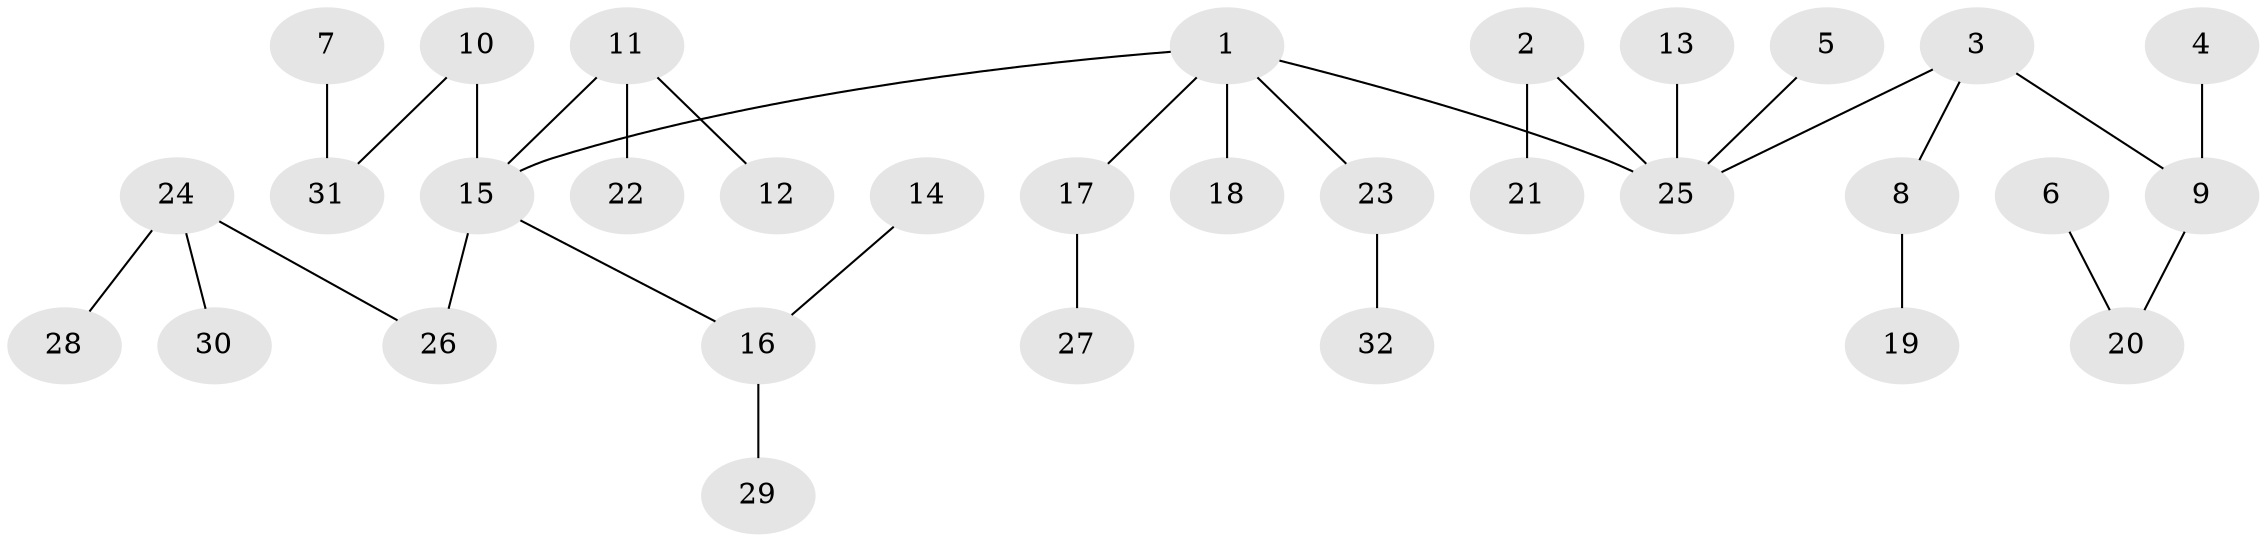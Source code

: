 // original degree distribution, {4: 0.078125, 6: 0.03125, 1: 0.484375, 2: 0.265625, 3: 0.125, 5: 0.015625}
// Generated by graph-tools (version 1.1) at 2025/50/03/09/25 03:50:22]
// undirected, 32 vertices, 31 edges
graph export_dot {
graph [start="1"]
  node [color=gray90,style=filled];
  1;
  2;
  3;
  4;
  5;
  6;
  7;
  8;
  9;
  10;
  11;
  12;
  13;
  14;
  15;
  16;
  17;
  18;
  19;
  20;
  21;
  22;
  23;
  24;
  25;
  26;
  27;
  28;
  29;
  30;
  31;
  32;
  1 -- 15 [weight=1.0];
  1 -- 17 [weight=1.0];
  1 -- 18 [weight=1.0];
  1 -- 23 [weight=1.0];
  1 -- 25 [weight=1.0];
  2 -- 21 [weight=1.0];
  2 -- 25 [weight=1.0];
  3 -- 8 [weight=1.0];
  3 -- 9 [weight=1.0];
  3 -- 25 [weight=1.0];
  4 -- 9 [weight=1.0];
  5 -- 25 [weight=1.0];
  6 -- 20 [weight=1.0];
  7 -- 31 [weight=1.0];
  8 -- 19 [weight=1.0];
  9 -- 20 [weight=1.0];
  10 -- 15 [weight=1.0];
  10 -- 31 [weight=1.0];
  11 -- 12 [weight=1.0];
  11 -- 15 [weight=1.0];
  11 -- 22 [weight=1.0];
  13 -- 25 [weight=1.0];
  14 -- 16 [weight=1.0];
  15 -- 16 [weight=1.0];
  15 -- 26 [weight=1.0];
  16 -- 29 [weight=1.0];
  17 -- 27 [weight=1.0];
  23 -- 32 [weight=1.0];
  24 -- 26 [weight=1.0];
  24 -- 28 [weight=1.0];
  24 -- 30 [weight=1.0];
}
